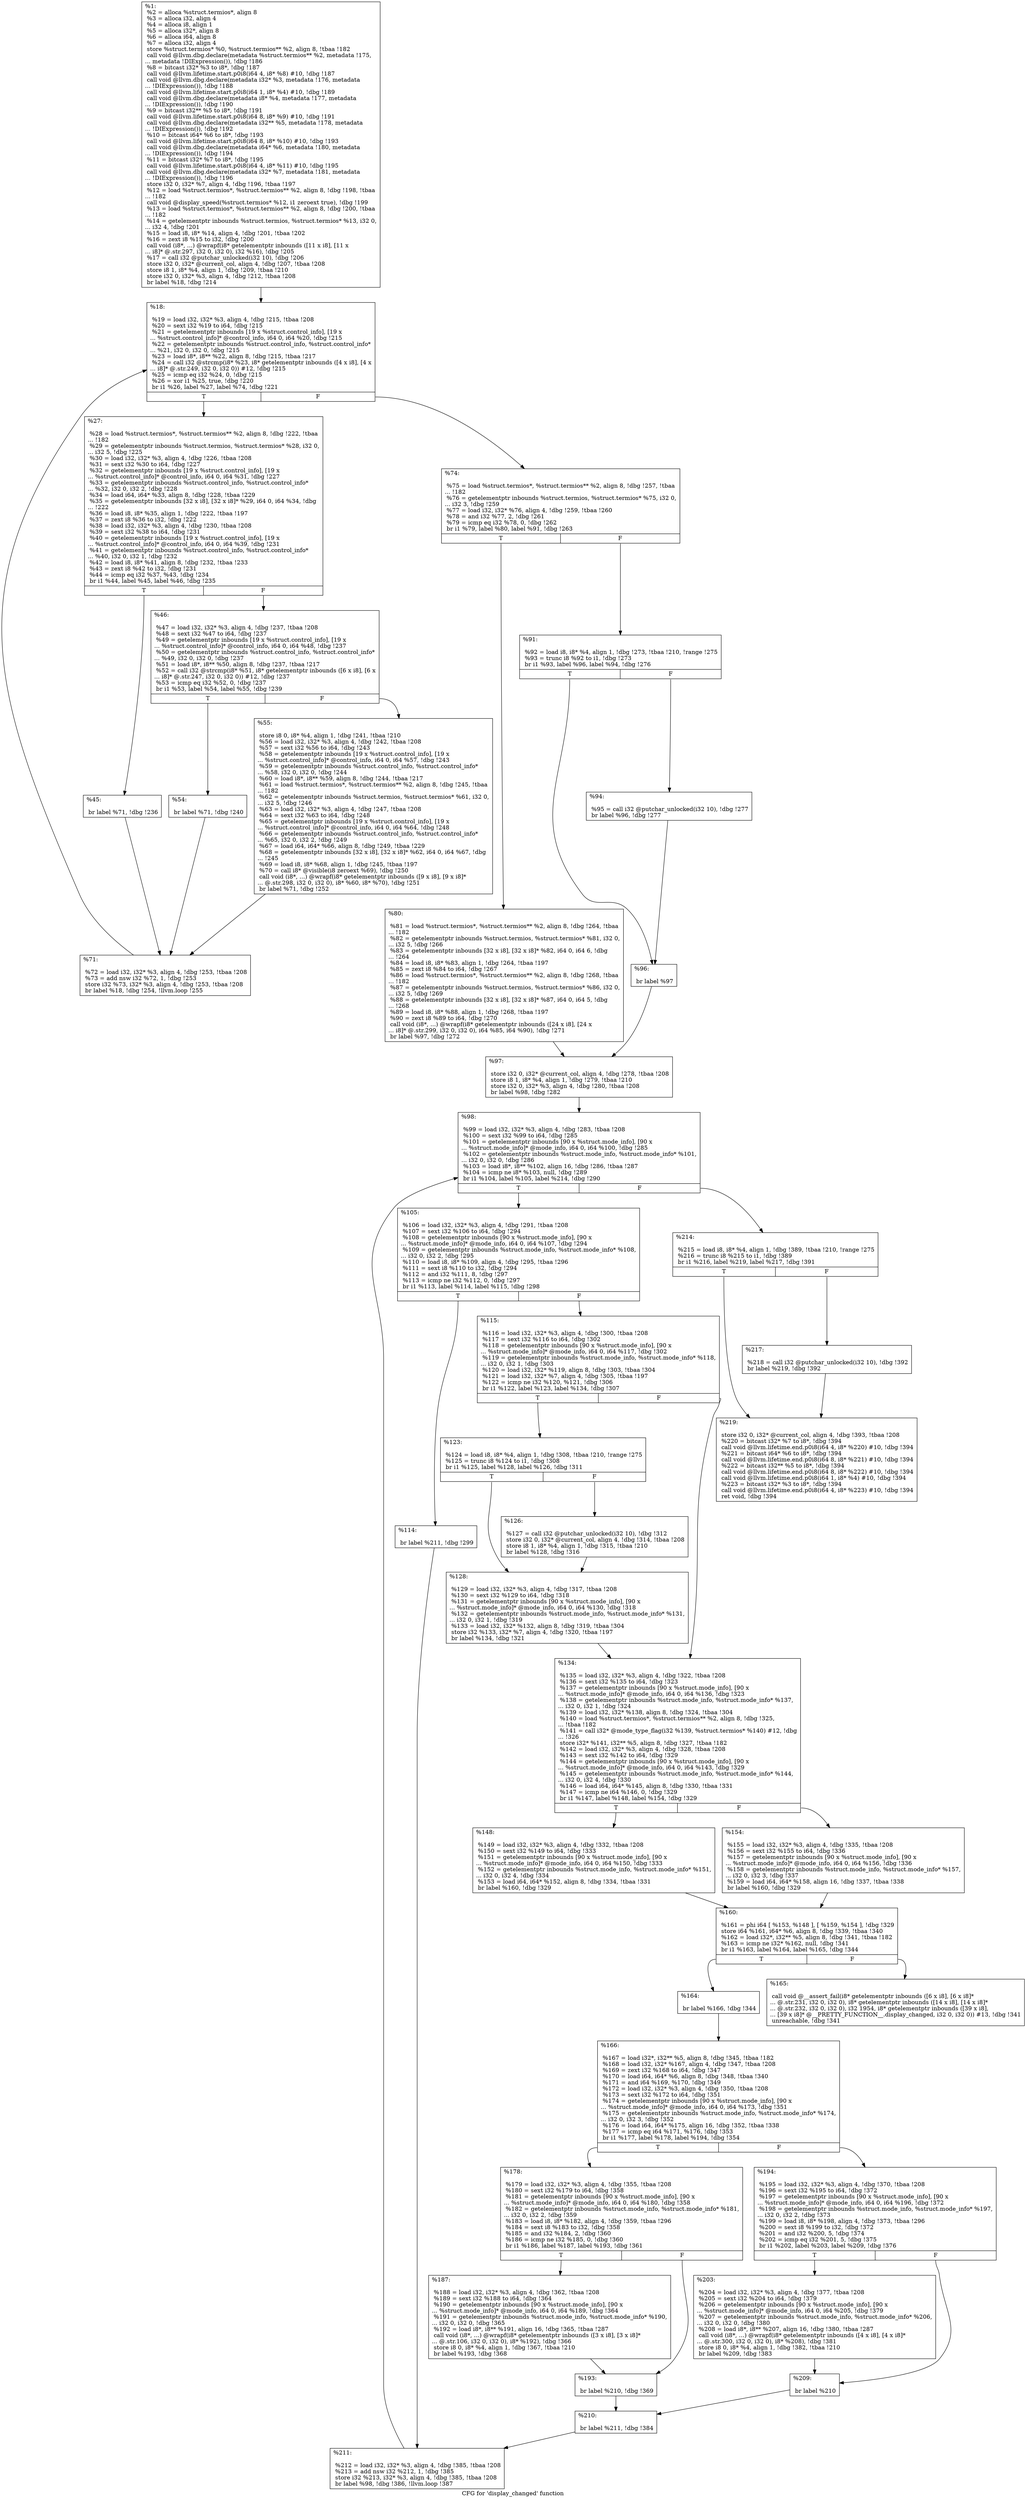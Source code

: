 digraph "CFG for 'display_changed' function" {
	label="CFG for 'display_changed' function";

	Node0x1c84230 [shape=record,label="{%1:\l  %2 = alloca %struct.termios*, align 8\l  %3 = alloca i32, align 4\l  %4 = alloca i8, align 1\l  %5 = alloca i32*, align 8\l  %6 = alloca i64, align 8\l  %7 = alloca i32, align 4\l  store %struct.termios* %0, %struct.termios** %2, align 8, !tbaa !182\l  call void @llvm.dbg.declare(metadata %struct.termios** %2, metadata !175,\l... metadata !DIExpression()), !dbg !186\l  %8 = bitcast i32* %3 to i8*, !dbg !187\l  call void @llvm.lifetime.start.p0i8(i64 4, i8* %8) #10, !dbg !187\l  call void @llvm.dbg.declare(metadata i32* %3, metadata !176, metadata\l... !DIExpression()), !dbg !188\l  call void @llvm.lifetime.start.p0i8(i64 1, i8* %4) #10, !dbg !189\l  call void @llvm.dbg.declare(metadata i8* %4, metadata !177, metadata\l... !DIExpression()), !dbg !190\l  %9 = bitcast i32** %5 to i8*, !dbg !191\l  call void @llvm.lifetime.start.p0i8(i64 8, i8* %9) #10, !dbg !191\l  call void @llvm.dbg.declare(metadata i32** %5, metadata !178, metadata\l... !DIExpression()), !dbg !192\l  %10 = bitcast i64* %6 to i8*, !dbg !193\l  call void @llvm.lifetime.start.p0i8(i64 8, i8* %10) #10, !dbg !193\l  call void @llvm.dbg.declare(metadata i64* %6, metadata !180, metadata\l... !DIExpression()), !dbg !194\l  %11 = bitcast i32* %7 to i8*, !dbg !195\l  call void @llvm.lifetime.start.p0i8(i64 4, i8* %11) #10, !dbg !195\l  call void @llvm.dbg.declare(metadata i32* %7, metadata !181, metadata\l... !DIExpression()), !dbg !196\l  store i32 0, i32* %7, align 4, !dbg !196, !tbaa !197\l  %12 = load %struct.termios*, %struct.termios** %2, align 8, !dbg !198, !tbaa\l... !182\l  call void @display_speed(%struct.termios* %12, i1 zeroext true), !dbg !199\l  %13 = load %struct.termios*, %struct.termios** %2, align 8, !dbg !200, !tbaa\l... !182\l  %14 = getelementptr inbounds %struct.termios, %struct.termios* %13, i32 0,\l... i32 4, !dbg !201\l  %15 = load i8, i8* %14, align 4, !dbg !201, !tbaa !202\l  %16 = zext i8 %15 to i32, !dbg !200\l  call void (i8*, ...) @wrapf(i8* getelementptr inbounds ([11 x i8], [11 x\l... i8]* @.str.297, i32 0, i32 0), i32 %16), !dbg !205\l  %17 = call i32 @putchar_unlocked(i32 10), !dbg !206\l  store i32 0, i32* @current_col, align 4, !dbg !207, !tbaa !208\l  store i8 1, i8* %4, align 1, !dbg !209, !tbaa !210\l  store i32 0, i32* %3, align 4, !dbg !212, !tbaa !208\l  br label %18, !dbg !214\l}"];
	Node0x1c84230 -> Node0x1c88130;
	Node0x1c88130 [shape=record,label="{%18:\l\l  %19 = load i32, i32* %3, align 4, !dbg !215, !tbaa !208\l  %20 = sext i32 %19 to i64, !dbg !215\l  %21 = getelementptr inbounds [19 x %struct.control_info], [19 x\l... %struct.control_info]* @control_info, i64 0, i64 %20, !dbg !215\l  %22 = getelementptr inbounds %struct.control_info, %struct.control_info*\l... %21, i32 0, i32 0, !dbg !215\l  %23 = load i8*, i8** %22, align 8, !dbg !215, !tbaa !217\l  %24 = call i32 @strcmp(i8* %23, i8* getelementptr inbounds ([4 x i8], [4 x\l... i8]* @.str.249, i32 0, i32 0)) #12, !dbg !215\l  %25 = icmp eq i32 %24, 0, !dbg !215\l  %26 = xor i1 %25, true, !dbg !220\l  br i1 %26, label %27, label %74, !dbg !221\l|{<s0>T|<s1>F}}"];
	Node0x1c88130:s0 -> Node0x1c88180;
	Node0x1c88130:s1 -> Node0x1c88360;
	Node0x1c88180 [shape=record,label="{%27:\l\l  %28 = load %struct.termios*, %struct.termios** %2, align 8, !dbg !222, !tbaa\l... !182\l  %29 = getelementptr inbounds %struct.termios, %struct.termios* %28, i32 0,\l... i32 5, !dbg !225\l  %30 = load i32, i32* %3, align 4, !dbg !226, !tbaa !208\l  %31 = sext i32 %30 to i64, !dbg !227\l  %32 = getelementptr inbounds [19 x %struct.control_info], [19 x\l... %struct.control_info]* @control_info, i64 0, i64 %31, !dbg !227\l  %33 = getelementptr inbounds %struct.control_info, %struct.control_info*\l... %32, i32 0, i32 2, !dbg !228\l  %34 = load i64, i64* %33, align 8, !dbg !228, !tbaa !229\l  %35 = getelementptr inbounds [32 x i8], [32 x i8]* %29, i64 0, i64 %34, !dbg\l... !222\l  %36 = load i8, i8* %35, align 1, !dbg !222, !tbaa !197\l  %37 = zext i8 %36 to i32, !dbg !222\l  %38 = load i32, i32* %3, align 4, !dbg !230, !tbaa !208\l  %39 = sext i32 %38 to i64, !dbg !231\l  %40 = getelementptr inbounds [19 x %struct.control_info], [19 x\l... %struct.control_info]* @control_info, i64 0, i64 %39, !dbg !231\l  %41 = getelementptr inbounds %struct.control_info, %struct.control_info*\l... %40, i32 0, i32 1, !dbg !232\l  %42 = load i8, i8* %41, align 8, !dbg !232, !tbaa !233\l  %43 = zext i8 %42 to i32, !dbg !231\l  %44 = icmp eq i32 %37, %43, !dbg !234\l  br i1 %44, label %45, label %46, !dbg !235\l|{<s0>T|<s1>F}}"];
	Node0x1c88180:s0 -> Node0x1c881d0;
	Node0x1c88180:s1 -> Node0x1c88220;
	Node0x1c881d0 [shape=record,label="{%45:\l\l  br label %71, !dbg !236\l}"];
	Node0x1c881d0 -> Node0x1c88310;
	Node0x1c88220 [shape=record,label="{%46:\l\l  %47 = load i32, i32* %3, align 4, !dbg !237, !tbaa !208\l  %48 = sext i32 %47 to i64, !dbg !237\l  %49 = getelementptr inbounds [19 x %struct.control_info], [19 x\l... %struct.control_info]* @control_info, i64 0, i64 %48, !dbg !237\l  %50 = getelementptr inbounds %struct.control_info, %struct.control_info*\l... %49, i32 0, i32 0, !dbg !237\l  %51 = load i8*, i8** %50, align 8, !dbg !237, !tbaa !217\l  %52 = call i32 @strcmp(i8* %51, i8* getelementptr inbounds ([6 x i8], [6 x\l... i8]* @.str.247, i32 0, i32 0)) #12, !dbg !237\l  %53 = icmp eq i32 %52, 0, !dbg !237\l  br i1 %53, label %54, label %55, !dbg !239\l|{<s0>T|<s1>F}}"];
	Node0x1c88220:s0 -> Node0x1c88270;
	Node0x1c88220:s1 -> Node0x1c882c0;
	Node0x1c88270 [shape=record,label="{%54:\l\l  br label %71, !dbg !240\l}"];
	Node0x1c88270 -> Node0x1c88310;
	Node0x1c882c0 [shape=record,label="{%55:\l\l  store i8 0, i8* %4, align 1, !dbg !241, !tbaa !210\l  %56 = load i32, i32* %3, align 4, !dbg !242, !tbaa !208\l  %57 = sext i32 %56 to i64, !dbg !243\l  %58 = getelementptr inbounds [19 x %struct.control_info], [19 x\l... %struct.control_info]* @control_info, i64 0, i64 %57, !dbg !243\l  %59 = getelementptr inbounds %struct.control_info, %struct.control_info*\l... %58, i32 0, i32 0, !dbg !244\l  %60 = load i8*, i8** %59, align 8, !dbg !244, !tbaa !217\l  %61 = load %struct.termios*, %struct.termios** %2, align 8, !dbg !245, !tbaa\l... !182\l  %62 = getelementptr inbounds %struct.termios, %struct.termios* %61, i32 0,\l... i32 5, !dbg !246\l  %63 = load i32, i32* %3, align 4, !dbg !247, !tbaa !208\l  %64 = sext i32 %63 to i64, !dbg !248\l  %65 = getelementptr inbounds [19 x %struct.control_info], [19 x\l... %struct.control_info]* @control_info, i64 0, i64 %64, !dbg !248\l  %66 = getelementptr inbounds %struct.control_info, %struct.control_info*\l... %65, i32 0, i32 2, !dbg !249\l  %67 = load i64, i64* %66, align 8, !dbg !249, !tbaa !229\l  %68 = getelementptr inbounds [32 x i8], [32 x i8]* %62, i64 0, i64 %67, !dbg\l... !245\l  %69 = load i8, i8* %68, align 1, !dbg !245, !tbaa !197\l  %70 = call i8* @visible(i8 zeroext %69), !dbg !250\l  call void (i8*, ...) @wrapf(i8* getelementptr inbounds ([9 x i8], [9 x i8]*\l... @.str.298, i32 0, i32 0), i8* %60, i8* %70), !dbg !251\l  br label %71, !dbg !252\l}"];
	Node0x1c882c0 -> Node0x1c88310;
	Node0x1c88310 [shape=record,label="{%71:\l\l  %72 = load i32, i32* %3, align 4, !dbg !253, !tbaa !208\l  %73 = add nsw i32 %72, 1, !dbg !253\l  store i32 %73, i32* %3, align 4, !dbg !253, !tbaa !208\l  br label %18, !dbg !254, !llvm.loop !255\l}"];
	Node0x1c88310 -> Node0x1c88130;
	Node0x1c88360 [shape=record,label="{%74:\l\l  %75 = load %struct.termios*, %struct.termios** %2, align 8, !dbg !257, !tbaa\l... !182\l  %76 = getelementptr inbounds %struct.termios, %struct.termios* %75, i32 0,\l... i32 3, !dbg !259\l  %77 = load i32, i32* %76, align 4, !dbg !259, !tbaa !260\l  %78 = and i32 %77, 2, !dbg !261\l  %79 = icmp eq i32 %78, 0, !dbg !262\l  br i1 %79, label %80, label %91, !dbg !263\l|{<s0>T|<s1>F}}"];
	Node0x1c88360:s0 -> Node0x1c883b0;
	Node0x1c88360:s1 -> Node0x1c88400;
	Node0x1c883b0 [shape=record,label="{%80:\l\l  %81 = load %struct.termios*, %struct.termios** %2, align 8, !dbg !264, !tbaa\l... !182\l  %82 = getelementptr inbounds %struct.termios, %struct.termios* %81, i32 0,\l... i32 5, !dbg !266\l  %83 = getelementptr inbounds [32 x i8], [32 x i8]* %82, i64 0, i64 6, !dbg\l... !264\l  %84 = load i8, i8* %83, align 1, !dbg !264, !tbaa !197\l  %85 = zext i8 %84 to i64, !dbg !267\l  %86 = load %struct.termios*, %struct.termios** %2, align 8, !dbg !268, !tbaa\l... !182\l  %87 = getelementptr inbounds %struct.termios, %struct.termios* %86, i32 0,\l... i32 5, !dbg !269\l  %88 = getelementptr inbounds [32 x i8], [32 x i8]* %87, i64 0, i64 5, !dbg\l... !268\l  %89 = load i8, i8* %88, align 1, !dbg !268, !tbaa !197\l  %90 = zext i8 %89 to i64, !dbg !270\l  call void (i8*, ...) @wrapf(i8* getelementptr inbounds ([24 x i8], [24 x\l... i8]* @.str.299, i32 0, i32 0), i64 %85, i64 %90), !dbg !271\l  br label %97, !dbg !272\l}"];
	Node0x1c883b0 -> Node0x1c884f0;
	Node0x1c88400 [shape=record,label="{%91:\l\l  %92 = load i8, i8* %4, align 1, !dbg !273, !tbaa !210, !range !275\l  %93 = trunc i8 %92 to i1, !dbg !273\l  br i1 %93, label %96, label %94, !dbg !276\l|{<s0>T|<s1>F}}"];
	Node0x1c88400:s0 -> Node0x1c884a0;
	Node0x1c88400:s1 -> Node0x1c88450;
	Node0x1c88450 [shape=record,label="{%94:\l\l  %95 = call i32 @putchar_unlocked(i32 10), !dbg !277\l  br label %96, !dbg !277\l}"];
	Node0x1c88450 -> Node0x1c884a0;
	Node0x1c884a0 [shape=record,label="{%96:\l\l  br label %97\l}"];
	Node0x1c884a0 -> Node0x1c884f0;
	Node0x1c884f0 [shape=record,label="{%97:\l\l  store i32 0, i32* @current_col, align 4, !dbg !278, !tbaa !208\l  store i8 1, i8* %4, align 1, !dbg !279, !tbaa !210\l  store i32 0, i32* %3, align 4, !dbg !280, !tbaa !208\l  br label %98, !dbg !282\l}"];
	Node0x1c884f0 -> Node0x1c88540;
	Node0x1c88540 [shape=record,label="{%98:\l\l  %99 = load i32, i32* %3, align 4, !dbg !283, !tbaa !208\l  %100 = sext i32 %99 to i64, !dbg !285\l  %101 = getelementptr inbounds [90 x %struct.mode_info], [90 x\l... %struct.mode_info]* @mode_info, i64 0, i64 %100, !dbg !285\l  %102 = getelementptr inbounds %struct.mode_info, %struct.mode_info* %101,\l... i32 0, i32 0, !dbg !286\l  %103 = load i8*, i8** %102, align 16, !dbg !286, !tbaa !287\l  %104 = icmp ne i8* %103, null, !dbg !289\l  br i1 %104, label %105, label %214, !dbg !290\l|{<s0>T|<s1>F}}"];
	Node0x1c88540:s0 -> Node0x1c88590;
	Node0x1c88540:s1 -> Node0x1c88c20;
	Node0x1c88590 [shape=record,label="{%105:\l\l  %106 = load i32, i32* %3, align 4, !dbg !291, !tbaa !208\l  %107 = sext i32 %106 to i64, !dbg !294\l  %108 = getelementptr inbounds [90 x %struct.mode_info], [90 x\l... %struct.mode_info]* @mode_info, i64 0, i64 %107, !dbg !294\l  %109 = getelementptr inbounds %struct.mode_info, %struct.mode_info* %108,\l... i32 0, i32 2, !dbg !295\l  %110 = load i8, i8* %109, align 4, !dbg !295, !tbaa !296\l  %111 = sext i8 %110 to i32, !dbg !294\l  %112 = and i32 %111, 8, !dbg !297\l  %113 = icmp ne i32 %112, 0, !dbg !297\l  br i1 %113, label %114, label %115, !dbg !298\l|{<s0>T|<s1>F}}"];
	Node0x1c88590:s0 -> Node0x1c885e0;
	Node0x1c88590:s1 -> Node0x1c88630;
	Node0x1c885e0 [shape=record,label="{%114:\l\l  br label %211, !dbg !299\l}"];
	Node0x1c885e0 -> Node0x1c88bd0;
	Node0x1c88630 [shape=record,label="{%115:\l\l  %116 = load i32, i32* %3, align 4, !dbg !300, !tbaa !208\l  %117 = sext i32 %116 to i64, !dbg !302\l  %118 = getelementptr inbounds [90 x %struct.mode_info], [90 x\l... %struct.mode_info]* @mode_info, i64 0, i64 %117, !dbg !302\l  %119 = getelementptr inbounds %struct.mode_info, %struct.mode_info* %118,\l... i32 0, i32 1, !dbg !303\l  %120 = load i32, i32* %119, align 8, !dbg !303, !tbaa !304\l  %121 = load i32, i32* %7, align 4, !dbg !305, !tbaa !197\l  %122 = icmp ne i32 %120, %121, !dbg !306\l  br i1 %122, label %123, label %134, !dbg !307\l|{<s0>T|<s1>F}}"];
	Node0x1c88630:s0 -> Node0x1c88680;
	Node0x1c88630:s1 -> Node0x1c88770;
	Node0x1c88680 [shape=record,label="{%123:\l\l  %124 = load i8, i8* %4, align 1, !dbg !308, !tbaa !210, !range !275\l  %125 = trunc i8 %124 to i1, !dbg !308\l  br i1 %125, label %128, label %126, !dbg !311\l|{<s0>T|<s1>F}}"];
	Node0x1c88680:s0 -> Node0x1c88720;
	Node0x1c88680:s1 -> Node0x1c886d0;
	Node0x1c886d0 [shape=record,label="{%126:\l\l  %127 = call i32 @putchar_unlocked(i32 10), !dbg !312\l  store i32 0, i32* @current_col, align 4, !dbg !314, !tbaa !208\l  store i8 1, i8* %4, align 1, !dbg !315, !tbaa !210\l  br label %128, !dbg !316\l}"];
	Node0x1c886d0 -> Node0x1c88720;
	Node0x1c88720 [shape=record,label="{%128:\l\l  %129 = load i32, i32* %3, align 4, !dbg !317, !tbaa !208\l  %130 = sext i32 %129 to i64, !dbg !318\l  %131 = getelementptr inbounds [90 x %struct.mode_info], [90 x\l... %struct.mode_info]* @mode_info, i64 0, i64 %130, !dbg !318\l  %132 = getelementptr inbounds %struct.mode_info, %struct.mode_info* %131,\l... i32 0, i32 1, !dbg !319\l  %133 = load i32, i32* %132, align 8, !dbg !319, !tbaa !304\l  store i32 %133, i32* %7, align 4, !dbg !320, !tbaa !197\l  br label %134, !dbg !321\l}"];
	Node0x1c88720 -> Node0x1c88770;
	Node0x1c88770 [shape=record,label="{%134:\l\l  %135 = load i32, i32* %3, align 4, !dbg !322, !tbaa !208\l  %136 = sext i32 %135 to i64, !dbg !323\l  %137 = getelementptr inbounds [90 x %struct.mode_info], [90 x\l... %struct.mode_info]* @mode_info, i64 0, i64 %136, !dbg !323\l  %138 = getelementptr inbounds %struct.mode_info, %struct.mode_info* %137,\l... i32 0, i32 1, !dbg !324\l  %139 = load i32, i32* %138, align 8, !dbg !324, !tbaa !304\l  %140 = load %struct.termios*, %struct.termios** %2, align 8, !dbg !325,\l... !tbaa !182\l  %141 = call i32* @mode_type_flag(i32 %139, %struct.termios* %140) #12, !dbg\l... !326\l  store i32* %141, i32** %5, align 8, !dbg !327, !tbaa !182\l  %142 = load i32, i32* %3, align 4, !dbg !328, !tbaa !208\l  %143 = sext i32 %142 to i64, !dbg !329\l  %144 = getelementptr inbounds [90 x %struct.mode_info], [90 x\l... %struct.mode_info]* @mode_info, i64 0, i64 %143, !dbg !329\l  %145 = getelementptr inbounds %struct.mode_info, %struct.mode_info* %144,\l... i32 0, i32 4, !dbg !330\l  %146 = load i64, i64* %145, align 8, !dbg !330, !tbaa !331\l  %147 = icmp ne i64 %146, 0, !dbg !329\l  br i1 %147, label %148, label %154, !dbg !329\l|{<s0>T|<s1>F}}"];
	Node0x1c88770:s0 -> Node0x1c887c0;
	Node0x1c88770:s1 -> Node0x1c88810;
	Node0x1c887c0 [shape=record,label="{%148:\l\l  %149 = load i32, i32* %3, align 4, !dbg !332, !tbaa !208\l  %150 = sext i32 %149 to i64, !dbg !333\l  %151 = getelementptr inbounds [90 x %struct.mode_info], [90 x\l... %struct.mode_info]* @mode_info, i64 0, i64 %150, !dbg !333\l  %152 = getelementptr inbounds %struct.mode_info, %struct.mode_info* %151,\l... i32 0, i32 4, !dbg !334\l  %153 = load i64, i64* %152, align 8, !dbg !334, !tbaa !331\l  br label %160, !dbg !329\l}"];
	Node0x1c887c0 -> Node0x1c88860;
	Node0x1c88810 [shape=record,label="{%154:\l\l  %155 = load i32, i32* %3, align 4, !dbg !335, !tbaa !208\l  %156 = sext i32 %155 to i64, !dbg !336\l  %157 = getelementptr inbounds [90 x %struct.mode_info], [90 x\l... %struct.mode_info]* @mode_info, i64 0, i64 %156, !dbg !336\l  %158 = getelementptr inbounds %struct.mode_info, %struct.mode_info* %157,\l... i32 0, i32 3, !dbg !337\l  %159 = load i64, i64* %158, align 16, !dbg !337, !tbaa !338\l  br label %160, !dbg !329\l}"];
	Node0x1c88810 -> Node0x1c88860;
	Node0x1c88860 [shape=record,label="{%160:\l\l  %161 = phi i64 [ %153, %148 ], [ %159, %154 ], !dbg !329\l  store i64 %161, i64* %6, align 8, !dbg !339, !tbaa !340\l  %162 = load i32*, i32** %5, align 8, !dbg !341, !tbaa !182\l  %163 = icmp ne i32* %162, null, !dbg !341\l  br i1 %163, label %164, label %165, !dbg !344\l|{<s0>T|<s1>F}}"];
	Node0x1c88860:s0 -> Node0x1c888b0;
	Node0x1c88860:s1 -> Node0x1c88900;
	Node0x1c888b0 [shape=record,label="{%164:\l\l  br label %166, !dbg !344\l}"];
	Node0x1c888b0 -> Node0x1c88950;
	Node0x1c88900 [shape=record,label="{%165:\l\l  call void @__assert_fail(i8* getelementptr inbounds ([6 x i8], [6 x i8]*\l... @.str.231, i32 0, i32 0), i8* getelementptr inbounds ([14 x i8], [14 x i8]*\l... @.str.232, i32 0, i32 0), i32 1954, i8* getelementptr inbounds ([39 x i8],\l... [39 x i8]* @__PRETTY_FUNCTION__.display_changed, i32 0, i32 0)) #13, !dbg !341\l  unreachable, !dbg !341\l}"];
	Node0x1c88950 [shape=record,label="{%166:\l\l  %167 = load i32*, i32** %5, align 8, !dbg !345, !tbaa !182\l  %168 = load i32, i32* %167, align 4, !dbg !347, !tbaa !208\l  %169 = zext i32 %168 to i64, !dbg !347\l  %170 = load i64, i64* %6, align 8, !dbg !348, !tbaa !340\l  %171 = and i64 %169, %170, !dbg !349\l  %172 = load i32, i32* %3, align 4, !dbg !350, !tbaa !208\l  %173 = sext i32 %172 to i64, !dbg !351\l  %174 = getelementptr inbounds [90 x %struct.mode_info], [90 x\l... %struct.mode_info]* @mode_info, i64 0, i64 %173, !dbg !351\l  %175 = getelementptr inbounds %struct.mode_info, %struct.mode_info* %174,\l... i32 0, i32 3, !dbg !352\l  %176 = load i64, i64* %175, align 16, !dbg !352, !tbaa !338\l  %177 = icmp eq i64 %171, %176, !dbg !353\l  br i1 %177, label %178, label %194, !dbg !354\l|{<s0>T|<s1>F}}"];
	Node0x1c88950:s0 -> Node0x1c889a0;
	Node0x1c88950:s1 -> Node0x1c88a90;
	Node0x1c889a0 [shape=record,label="{%178:\l\l  %179 = load i32, i32* %3, align 4, !dbg !355, !tbaa !208\l  %180 = sext i32 %179 to i64, !dbg !358\l  %181 = getelementptr inbounds [90 x %struct.mode_info], [90 x\l... %struct.mode_info]* @mode_info, i64 0, i64 %180, !dbg !358\l  %182 = getelementptr inbounds %struct.mode_info, %struct.mode_info* %181,\l... i32 0, i32 2, !dbg !359\l  %183 = load i8, i8* %182, align 4, !dbg !359, !tbaa !296\l  %184 = sext i8 %183 to i32, !dbg !358\l  %185 = and i32 %184, 2, !dbg !360\l  %186 = icmp ne i32 %185, 0, !dbg !360\l  br i1 %186, label %187, label %193, !dbg !361\l|{<s0>T|<s1>F}}"];
	Node0x1c889a0:s0 -> Node0x1c889f0;
	Node0x1c889a0:s1 -> Node0x1c88a40;
	Node0x1c889f0 [shape=record,label="{%187:\l\l  %188 = load i32, i32* %3, align 4, !dbg !362, !tbaa !208\l  %189 = sext i32 %188 to i64, !dbg !364\l  %190 = getelementptr inbounds [90 x %struct.mode_info], [90 x\l... %struct.mode_info]* @mode_info, i64 0, i64 %189, !dbg !364\l  %191 = getelementptr inbounds %struct.mode_info, %struct.mode_info* %190,\l... i32 0, i32 0, !dbg !365\l  %192 = load i8*, i8** %191, align 16, !dbg !365, !tbaa !287\l  call void (i8*, ...) @wrapf(i8* getelementptr inbounds ([3 x i8], [3 x i8]*\l... @.str.106, i32 0, i32 0), i8* %192), !dbg !366\l  store i8 0, i8* %4, align 1, !dbg !367, !tbaa !210\l  br label %193, !dbg !368\l}"];
	Node0x1c889f0 -> Node0x1c88a40;
	Node0x1c88a40 [shape=record,label="{%193:\l\l  br label %210, !dbg !369\l}"];
	Node0x1c88a40 -> Node0x1c88b80;
	Node0x1c88a90 [shape=record,label="{%194:\l\l  %195 = load i32, i32* %3, align 4, !dbg !370, !tbaa !208\l  %196 = sext i32 %195 to i64, !dbg !372\l  %197 = getelementptr inbounds [90 x %struct.mode_info], [90 x\l... %struct.mode_info]* @mode_info, i64 0, i64 %196, !dbg !372\l  %198 = getelementptr inbounds %struct.mode_info, %struct.mode_info* %197,\l... i32 0, i32 2, !dbg !373\l  %199 = load i8, i8* %198, align 4, !dbg !373, !tbaa !296\l  %200 = sext i8 %199 to i32, !dbg !372\l  %201 = and i32 %200, 5, !dbg !374\l  %202 = icmp eq i32 %201, 5, !dbg !375\l  br i1 %202, label %203, label %209, !dbg !376\l|{<s0>T|<s1>F}}"];
	Node0x1c88a90:s0 -> Node0x1c88ae0;
	Node0x1c88a90:s1 -> Node0x1c88b30;
	Node0x1c88ae0 [shape=record,label="{%203:\l\l  %204 = load i32, i32* %3, align 4, !dbg !377, !tbaa !208\l  %205 = sext i32 %204 to i64, !dbg !379\l  %206 = getelementptr inbounds [90 x %struct.mode_info], [90 x\l... %struct.mode_info]* @mode_info, i64 0, i64 %205, !dbg !379\l  %207 = getelementptr inbounds %struct.mode_info, %struct.mode_info* %206,\l... i32 0, i32 0, !dbg !380\l  %208 = load i8*, i8** %207, align 16, !dbg !380, !tbaa !287\l  call void (i8*, ...) @wrapf(i8* getelementptr inbounds ([4 x i8], [4 x i8]*\l... @.str.300, i32 0, i32 0), i8* %208), !dbg !381\l  store i8 0, i8* %4, align 1, !dbg !382, !tbaa !210\l  br label %209, !dbg !383\l}"];
	Node0x1c88ae0 -> Node0x1c88b30;
	Node0x1c88b30 [shape=record,label="{%209:\l\l  br label %210\l}"];
	Node0x1c88b30 -> Node0x1c88b80;
	Node0x1c88b80 [shape=record,label="{%210:\l\l  br label %211, !dbg !384\l}"];
	Node0x1c88b80 -> Node0x1c88bd0;
	Node0x1c88bd0 [shape=record,label="{%211:\l\l  %212 = load i32, i32* %3, align 4, !dbg !385, !tbaa !208\l  %213 = add nsw i32 %212, 1, !dbg !385\l  store i32 %213, i32* %3, align 4, !dbg !385, !tbaa !208\l  br label %98, !dbg !386, !llvm.loop !387\l}"];
	Node0x1c88bd0 -> Node0x1c88540;
	Node0x1c88c20 [shape=record,label="{%214:\l\l  %215 = load i8, i8* %4, align 1, !dbg !389, !tbaa !210, !range !275\l  %216 = trunc i8 %215 to i1, !dbg !389\l  br i1 %216, label %219, label %217, !dbg !391\l|{<s0>T|<s1>F}}"];
	Node0x1c88c20:s0 -> Node0x1c88cc0;
	Node0x1c88c20:s1 -> Node0x1c88c70;
	Node0x1c88c70 [shape=record,label="{%217:\l\l  %218 = call i32 @putchar_unlocked(i32 10), !dbg !392\l  br label %219, !dbg !392\l}"];
	Node0x1c88c70 -> Node0x1c88cc0;
	Node0x1c88cc0 [shape=record,label="{%219:\l\l  store i32 0, i32* @current_col, align 4, !dbg !393, !tbaa !208\l  %220 = bitcast i32* %7 to i8*, !dbg !394\l  call void @llvm.lifetime.end.p0i8(i64 4, i8* %220) #10, !dbg !394\l  %221 = bitcast i64* %6 to i8*, !dbg !394\l  call void @llvm.lifetime.end.p0i8(i64 8, i8* %221) #10, !dbg !394\l  %222 = bitcast i32** %5 to i8*, !dbg !394\l  call void @llvm.lifetime.end.p0i8(i64 8, i8* %222) #10, !dbg !394\l  call void @llvm.lifetime.end.p0i8(i64 1, i8* %4) #10, !dbg !394\l  %223 = bitcast i32* %3 to i8*, !dbg !394\l  call void @llvm.lifetime.end.p0i8(i64 4, i8* %223) #10, !dbg !394\l  ret void, !dbg !394\l}"];
}
